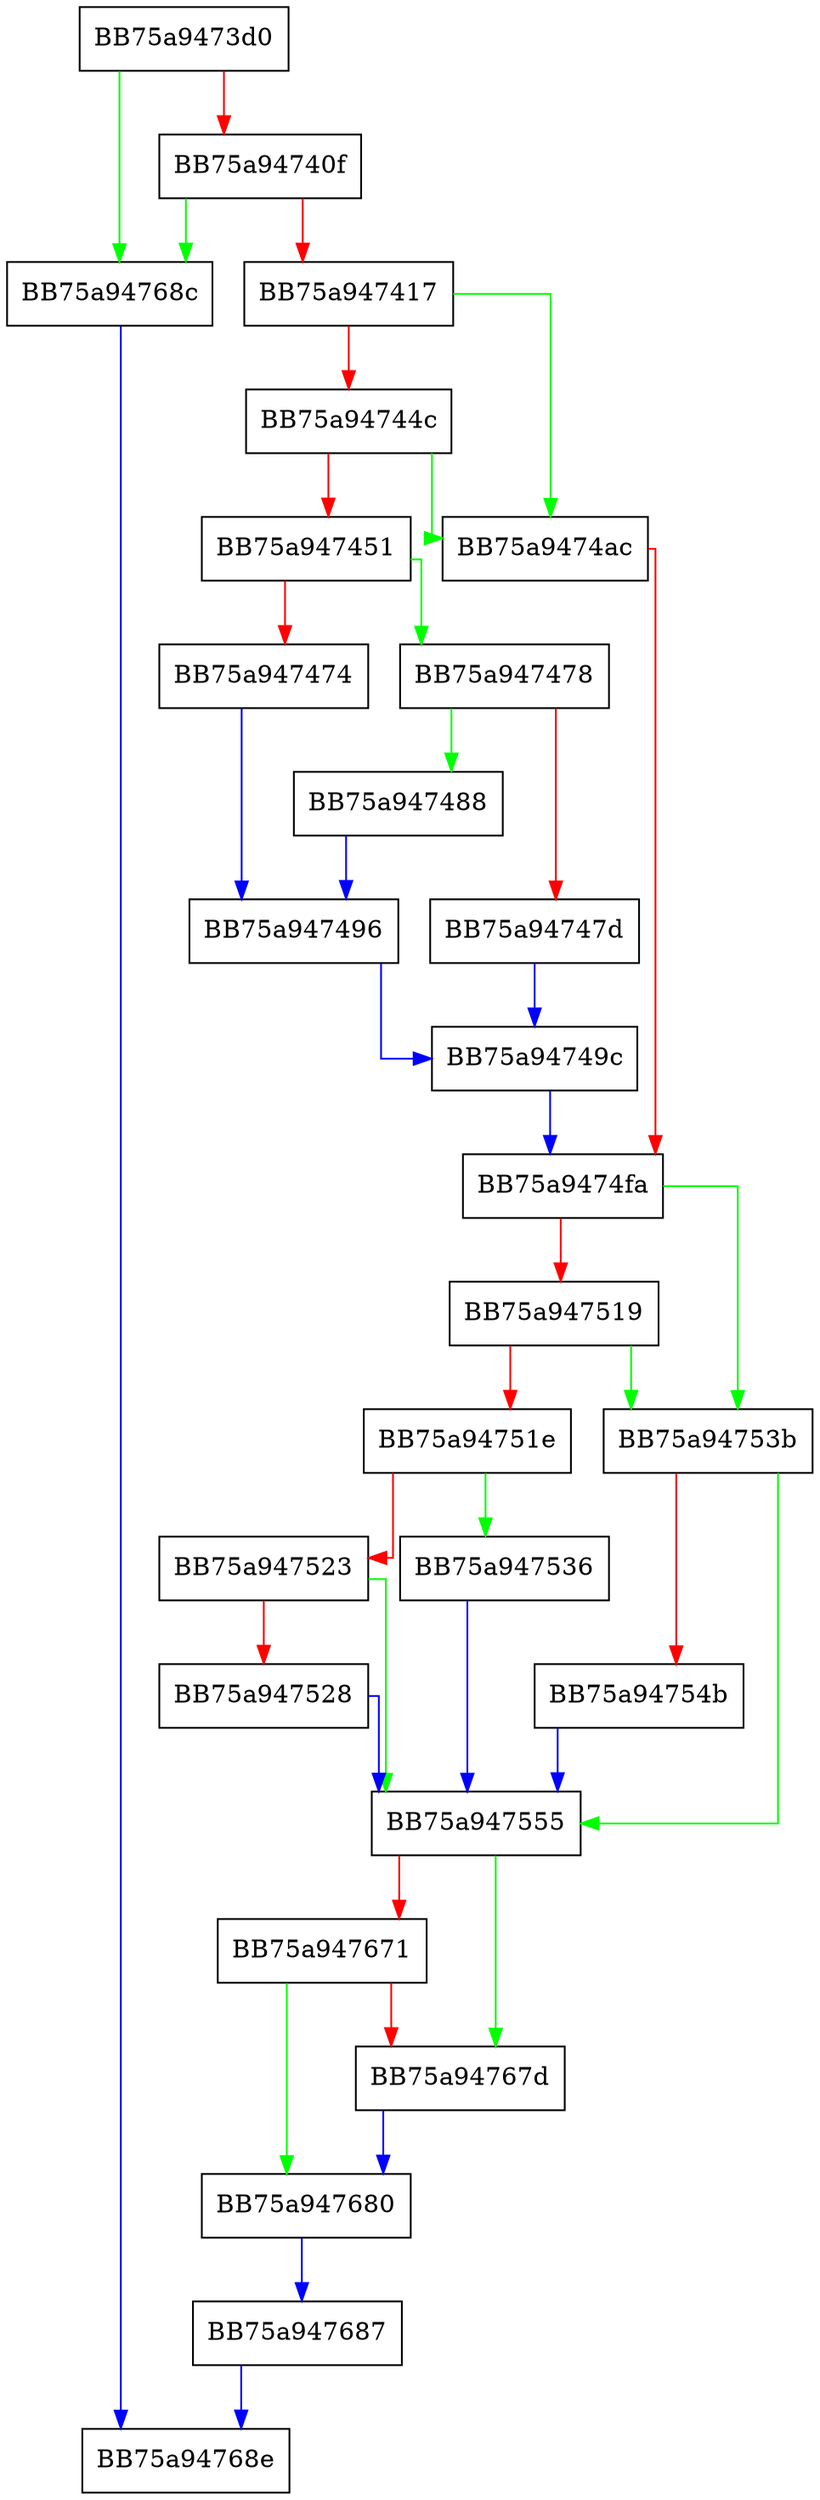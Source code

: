 digraph insert_update_model_creation_date {
  node [shape="box"];
  graph [splines=ortho];
  BB75a9473d0 -> BB75a94768c [color="green"];
  BB75a9473d0 -> BB75a94740f [color="red"];
  BB75a94740f -> BB75a94768c [color="green"];
  BB75a94740f -> BB75a947417 [color="red"];
  BB75a947417 -> BB75a9474ac [color="green"];
  BB75a947417 -> BB75a94744c [color="red"];
  BB75a94744c -> BB75a9474ac [color="green"];
  BB75a94744c -> BB75a947451 [color="red"];
  BB75a947451 -> BB75a947478 [color="green"];
  BB75a947451 -> BB75a947474 [color="red"];
  BB75a947474 -> BB75a947496 [color="blue"];
  BB75a947478 -> BB75a947488 [color="green"];
  BB75a947478 -> BB75a94747d [color="red"];
  BB75a94747d -> BB75a94749c [color="blue"];
  BB75a947488 -> BB75a947496 [color="blue"];
  BB75a947496 -> BB75a94749c [color="blue"];
  BB75a94749c -> BB75a9474fa [color="blue"];
  BB75a9474ac -> BB75a9474fa [color="red"];
  BB75a9474fa -> BB75a94753b [color="green"];
  BB75a9474fa -> BB75a947519 [color="red"];
  BB75a947519 -> BB75a94753b [color="green"];
  BB75a947519 -> BB75a94751e [color="red"];
  BB75a94751e -> BB75a947536 [color="green"];
  BB75a94751e -> BB75a947523 [color="red"];
  BB75a947523 -> BB75a947555 [color="green"];
  BB75a947523 -> BB75a947528 [color="red"];
  BB75a947528 -> BB75a947555 [color="blue"];
  BB75a947536 -> BB75a947555 [color="blue"];
  BB75a94753b -> BB75a947555 [color="green"];
  BB75a94753b -> BB75a94754b [color="red"];
  BB75a94754b -> BB75a947555 [color="blue"];
  BB75a947555 -> BB75a94767d [color="green"];
  BB75a947555 -> BB75a947671 [color="red"];
  BB75a947671 -> BB75a947680 [color="green"];
  BB75a947671 -> BB75a94767d [color="red"];
  BB75a94767d -> BB75a947680 [color="blue"];
  BB75a947680 -> BB75a947687 [color="blue"];
  BB75a947687 -> BB75a94768e [color="blue"];
  BB75a94768c -> BB75a94768e [color="blue"];
}